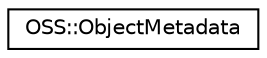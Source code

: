 digraph "类继承关系图"
{
  edge [fontname="Helvetica",fontsize="10",labelfontname="Helvetica",labelfontsize="10"];
  node [fontname="Helvetica",fontsize="10",shape=record];
  rankdir="LR";
  Node1 [label="OSS::ObjectMetadata",height=0.2,width=0.4,color="black", fillcolor="white", style="filled",URL="$class_o_s_s_1_1_object_metadata.html"];
}
